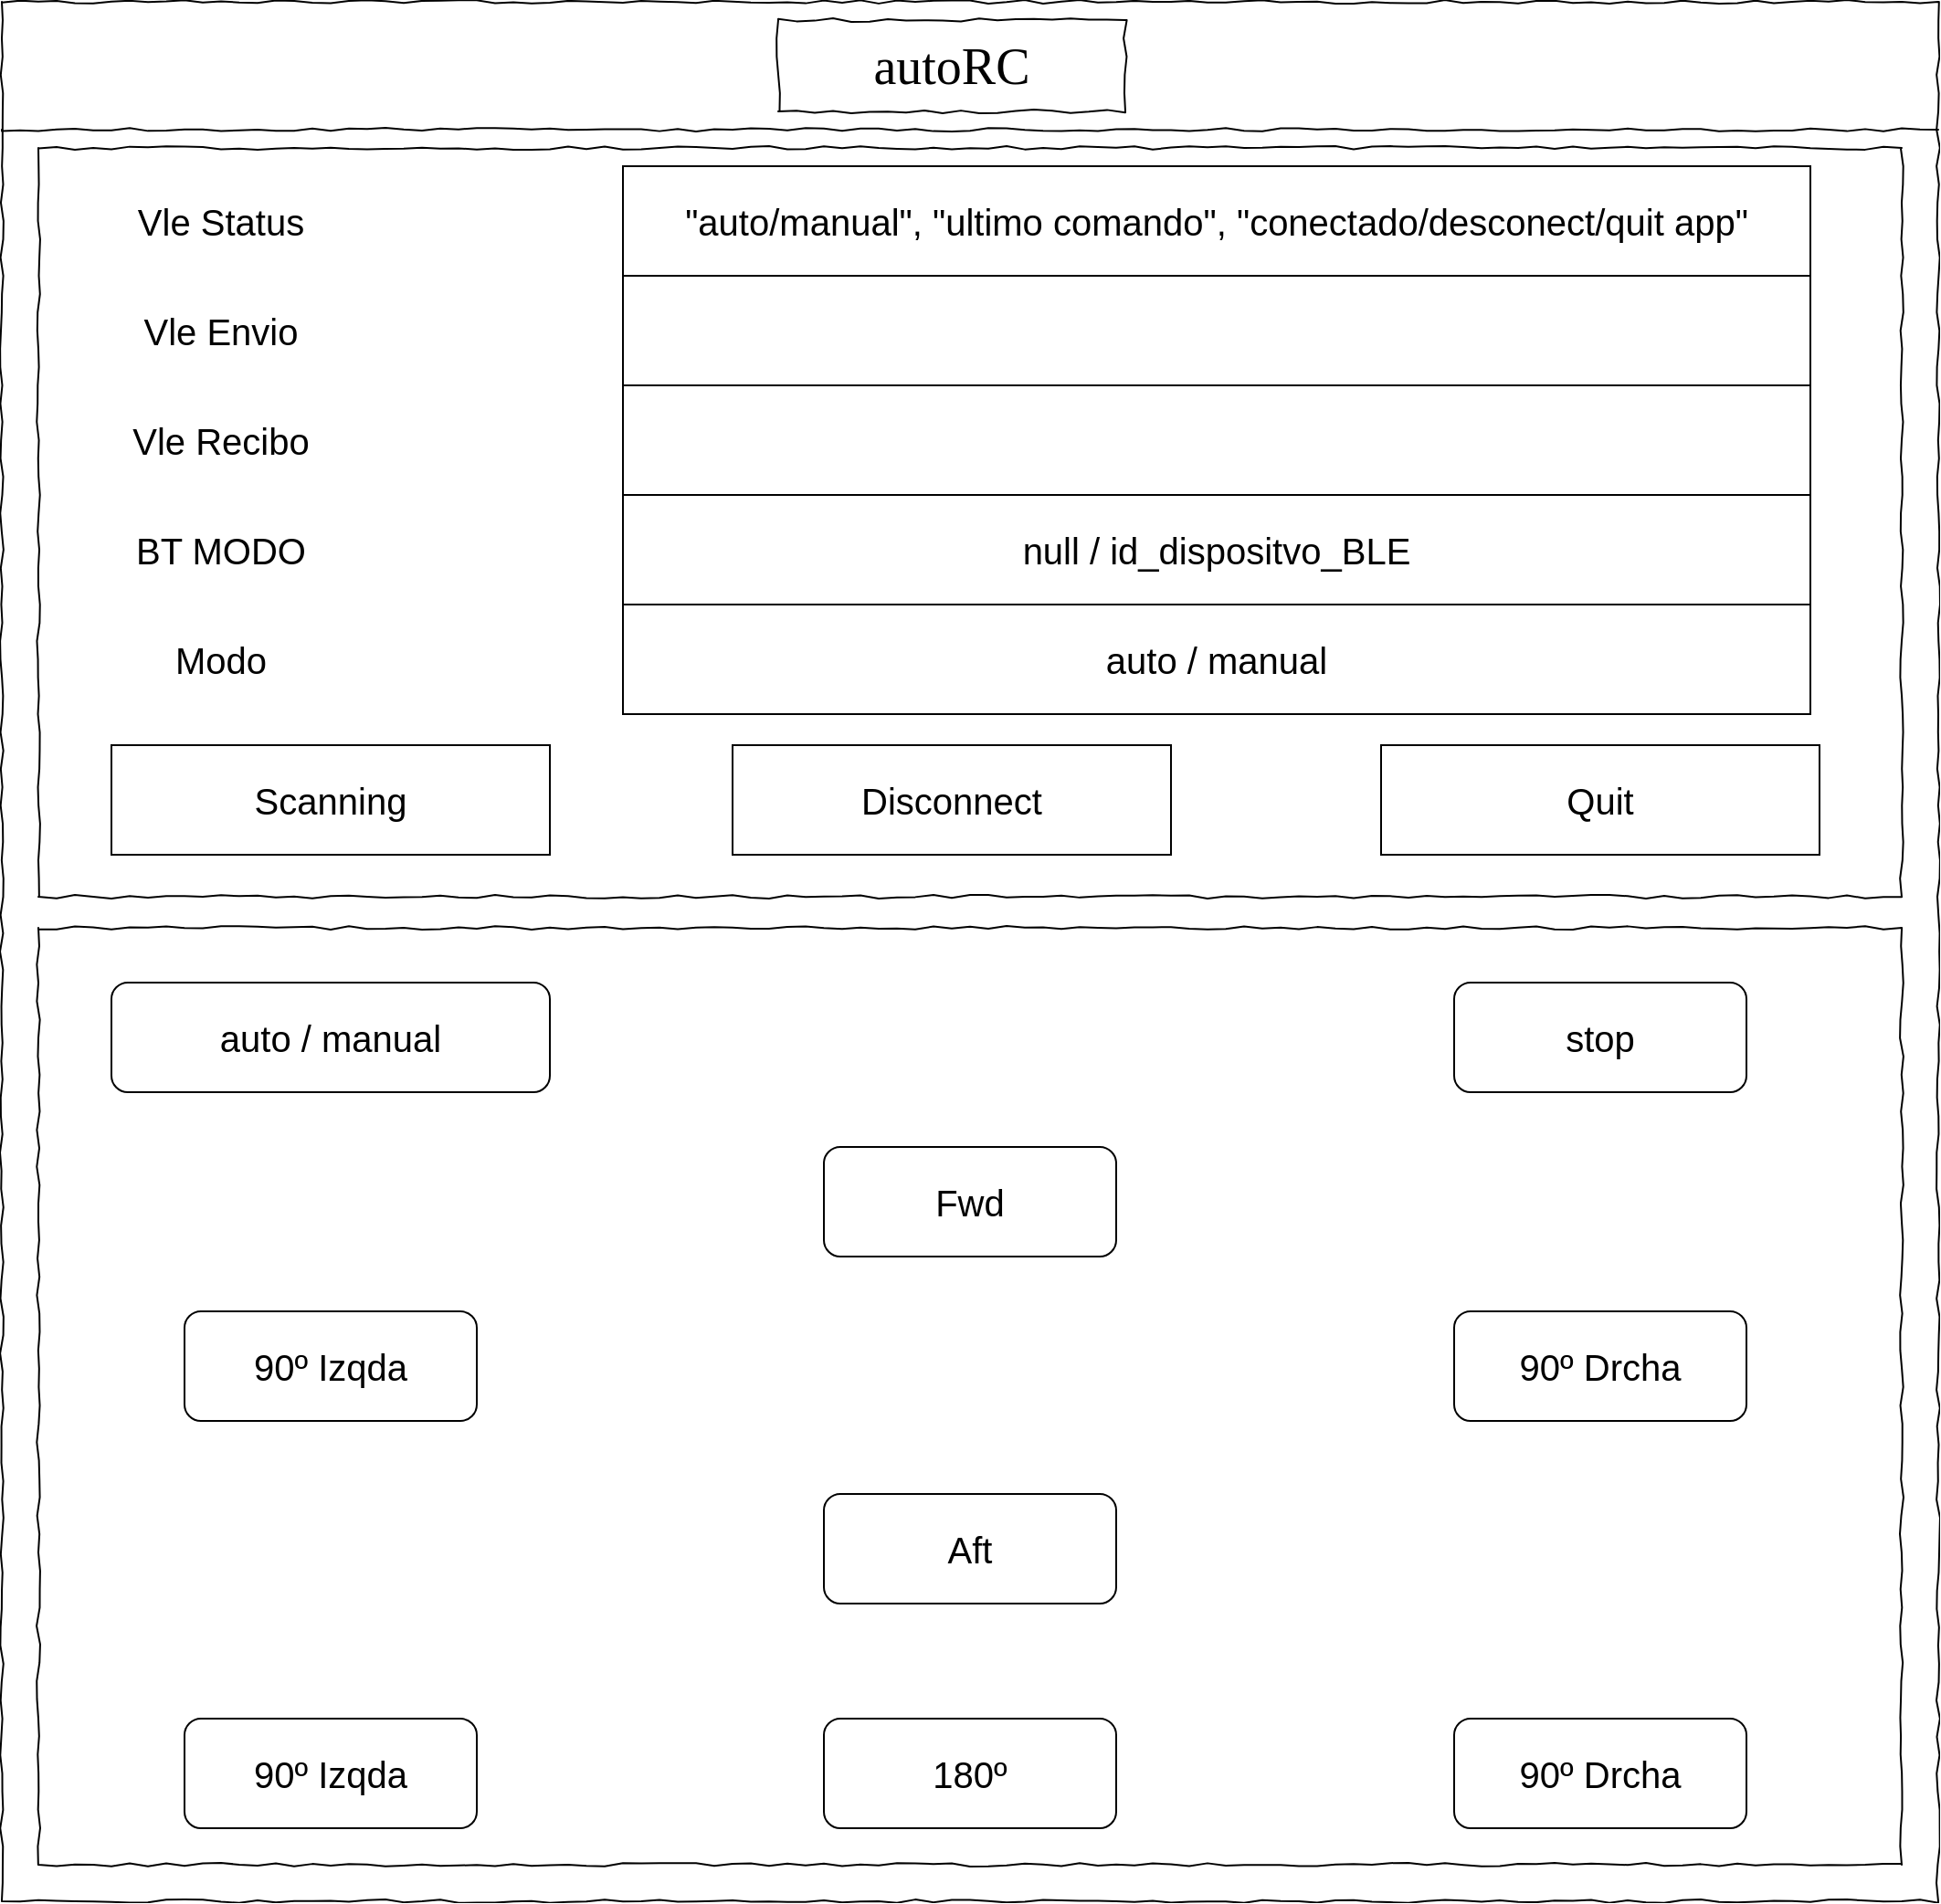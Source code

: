 <mxfile version="24.5.3" type="device" pages="5">
  <diagram name="app MIT inventor" id="03018318-947c-dd8e-b7a3-06fadd420f32">
    <mxGraphModel dx="1234" dy="737" grid="1" gridSize="10" guides="1" tooltips="1" connect="1" arrows="1" fold="1" page="1" pageScale="1" pageWidth="1100" pageHeight="850" background="#ffffff" math="0" shadow="0">
      <root>
        <mxCell id="0" />
        <mxCell id="1" parent="0" />
        <mxCell id="677b7b8949515195-1" value="" style="whiteSpace=wrap;html=1;rounded=0;shadow=0;labelBackgroundColor=none;strokeColor=#000000;strokeWidth=1;fillColor=none;fontFamily=Verdana;fontSize=12;fontColor=#000000;align=center;comic=1;" parent="1" vertex="1">
          <mxGeometry x="20" y="20" width="1060" height="1040" as="geometry" />
        </mxCell>
        <mxCell id="677b7b8949515195-2" value="autoRC" style="whiteSpace=wrap;html=1;rounded=0;shadow=0;labelBackgroundColor=none;strokeWidth=1;fontFamily=Verdana;fontSize=28;align=center;comic=1;" parent="1" vertex="1">
          <mxGeometry x="445" y="30" width="190" height="50" as="geometry" />
        </mxCell>
        <mxCell id="677b7b8949515195-8" value="" style="whiteSpace=wrap;html=1;rounded=0;shadow=0;labelBackgroundColor=none;strokeWidth=1;fillColor=none;fontFamily=Verdana;fontSize=20;align=center;comic=1;" parent="1" vertex="1">
          <mxGeometry x="40" y="527" width="1020" height="513" as="geometry" />
        </mxCell>
        <mxCell id="677b7b8949515195-9" value="" style="line;strokeWidth=1;html=1;rounded=0;shadow=0;labelBackgroundColor=none;fillColor=none;fontFamily=Verdana;fontSize=14;fontColor=#000000;align=center;comic=1;" parent="1" vertex="1">
          <mxGeometry x="20" y="40" width="1060" height="100" as="geometry" />
        </mxCell>
        <mxCell id="677b7b8949515195-26" value="" style="whiteSpace=wrap;html=1;rounded=0;shadow=0;labelBackgroundColor=none;strokeWidth=1;fillColor=none;fontFamily=Verdana;fontSize=12;align=center;comic=1;" parent="1" vertex="1">
          <mxGeometry x="40" y="100" width="1020" height="410" as="geometry" />
        </mxCell>
        <mxCell id="nONuLgNguR3UyWoZqgMb-14" value="Scanning" style="rounded=0;whiteSpace=wrap;html=1;fontSize=20;" parent="1" vertex="1">
          <mxGeometry x="80" y="427" width="240" height="60" as="geometry" />
        </mxCell>
        <mxCell id="nONuLgNguR3UyWoZqgMb-15" value="Disconnect" style="rounded=0;whiteSpace=wrap;html=1;fontSize=20;" parent="1" vertex="1">
          <mxGeometry x="420" y="427" width="240" height="60" as="geometry" />
        </mxCell>
        <mxCell id="nONuLgNguR3UyWoZqgMb-16" value="auto / manual" style="rounded=1;whiteSpace=wrap;html=1;fontSize=20;" parent="1" vertex="1">
          <mxGeometry x="80" y="557" width="240" height="60" as="geometry" />
        </mxCell>
        <mxCell id="nONuLgNguR3UyWoZqgMb-17" value="Aft" style="rounded=1;whiteSpace=wrap;html=1;fontSize=20;" parent="1" vertex="1">
          <mxGeometry x="470" y="837" width="160" height="60" as="geometry" />
        </mxCell>
        <mxCell id="nONuLgNguR3UyWoZqgMb-18" value="180º" style="rounded=1;whiteSpace=wrap;html=1;fontSize=20;" parent="1" vertex="1">
          <mxGeometry x="470" y="960" width="160" height="60" as="geometry" />
        </mxCell>
        <mxCell id="nONuLgNguR3UyWoZqgMb-19" value="Fwd" style="rounded=1;whiteSpace=wrap;html=1;fontSize=20;" parent="1" vertex="1">
          <mxGeometry x="470" y="647" width="160" height="60" as="geometry" />
        </mxCell>
        <mxCell id="nONuLgNguR3UyWoZqgMb-20" value="90º Drcha" style="rounded=1;whiteSpace=wrap;html=1;fontSize=20;" parent="1" vertex="1">
          <mxGeometry x="815" y="737" width="160" height="60" as="geometry" />
        </mxCell>
        <mxCell id="nONuLgNguR3UyWoZqgMb-21" value="90º Izqda" style="rounded=1;whiteSpace=wrap;html=1;fontSize=20;" parent="1" vertex="1">
          <mxGeometry x="120" y="737" width="160" height="60" as="geometry" />
        </mxCell>
        <mxCell id="nONuLgNguR3UyWoZqgMb-22" value="stop" style="rounded=1;whiteSpace=wrap;html=1;fontSize=20;" parent="1" vertex="1">
          <mxGeometry x="815" y="557" width="160" height="60" as="geometry" />
        </mxCell>
        <mxCell id="QeIEGBRULfSvMN5cuzgC-1" value="Quit" style="rounded=0;whiteSpace=wrap;html=1;fontSize=20;" vertex="1" parent="1">
          <mxGeometry x="775" y="427" width="240" height="60" as="geometry" />
        </mxCell>
        <mxCell id="QeIEGBRULfSvMN5cuzgC-3" value="Vle Status" style="rounded=0;whiteSpace=wrap;html=1;fontSize=20;fillColor=none;strokeColor=none;" vertex="1" parent="1">
          <mxGeometry x="80" y="110" width="120" height="60" as="geometry" />
        </mxCell>
        <mxCell id="QeIEGBRULfSvMN5cuzgC-4" value="Vle Envio" style="rounded=0;whiteSpace=wrap;html=1;fontSize=20;fillColor=none;strokeColor=none;" vertex="1" parent="1">
          <mxGeometry x="80" y="170" width="120" height="60" as="geometry" />
        </mxCell>
        <mxCell id="QeIEGBRULfSvMN5cuzgC-5" value="Vle Recibo" style="rounded=0;whiteSpace=wrap;html=1;fontSize=20;fillColor=none;strokeColor=none;" vertex="1" parent="1">
          <mxGeometry x="80" y="230" width="120" height="60" as="geometry" />
        </mxCell>
        <mxCell id="QeIEGBRULfSvMN5cuzgC-6" value="BT MODO" style="rounded=0;whiteSpace=wrap;html=1;fontSize=20;fillColor=none;strokeColor=none;" vertex="1" parent="1">
          <mxGeometry x="80" y="290" width="120" height="60" as="geometry" />
        </mxCell>
        <mxCell id="QeIEGBRULfSvMN5cuzgC-7" value="Modo" style="rounded=0;whiteSpace=wrap;html=1;fontSize=20;fillColor=none;strokeColor=none;" vertex="1" parent="1">
          <mxGeometry x="80" y="350" width="120" height="60" as="geometry" />
        </mxCell>
        <mxCell id="QeIEGBRULfSvMN5cuzgC-8" value="auto / manual" style="rounded=0;whiteSpace=wrap;html=1;fontSize=20;" vertex="1" parent="1">
          <mxGeometry x="360" y="350" width="650" height="60" as="geometry" />
        </mxCell>
        <mxCell id="QeIEGBRULfSvMN5cuzgC-9" value="null / id_dispositvo_BLE" style="rounded=0;whiteSpace=wrap;html=1;fontSize=20;" vertex="1" parent="1">
          <mxGeometry x="360" y="290" width="650" height="60" as="geometry" />
        </mxCell>
        <mxCell id="QeIEGBRULfSvMN5cuzgC-10" value="" style="rounded=0;whiteSpace=wrap;html=1;" vertex="1" parent="1">
          <mxGeometry x="360" y="230" width="650" height="60" as="geometry" />
        </mxCell>
        <mxCell id="QeIEGBRULfSvMN5cuzgC-11" value="" style="rounded=0;whiteSpace=wrap;html=1;" vertex="1" parent="1">
          <mxGeometry x="360" y="170" width="650" height="60" as="geometry" />
        </mxCell>
        <mxCell id="QeIEGBRULfSvMN5cuzgC-12" value="&quot;auto/manual&quot;, &quot;ultimo comando&quot;, &quot;conectado/desconect/quit app&quot;" style="rounded=0;whiteSpace=wrap;html=1;fontSize=20;" vertex="1" parent="1">
          <mxGeometry x="360" y="110" width="650" height="60" as="geometry" />
        </mxCell>
        <mxCell id="QeIEGBRULfSvMN5cuzgC-13" value="90º Izqda" style="rounded=1;whiteSpace=wrap;html=1;fontSize=20;" vertex="1" parent="1">
          <mxGeometry x="120" y="960" width="160" height="60" as="geometry" />
        </mxCell>
        <mxCell id="QeIEGBRULfSvMN5cuzgC-14" value="90º Drcha" style="rounded=1;whiteSpace=wrap;html=1;fontSize=20;" vertex="1" parent="1">
          <mxGeometry x="815" y="960" width="160" height="60" as="geometry" />
        </mxCell>
      </root>
    </mxGraphModel>
  </diagram>
  <diagram id="o2fhgQZXrvdLDz5ldES9" name="Comandos BLE">
    <mxGraphModel dx="2267" dy="2029" grid="1" gridSize="10" guides="1" tooltips="1" connect="1" arrows="1" fold="1" page="1" pageScale="1" pageWidth="827" pageHeight="1169" math="0" shadow="0">
      <root>
        <mxCell id="0" />
        <mxCell id="1" parent="0" />
        <mxCell id="v-xKan8RV59xlKoZzHIF-12" value="" style="edgeStyle=orthogonalEdgeStyle;rounded=0;orthogonalLoop=1;jettySize=auto;html=1;fontSize=20;" edge="1" parent="1" source="j9Yg6okrBjchAR98zKgW-3" target="v-xKan8RV59xlKoZzHIF-11">
          <mxGeometry relative="1" as="geometry" />
        </mxCell>
        <mxCell id="j9Yg6okrBjchAR98zKgW-3" value="app_MANU" style="rounded=1;whiteSpace=wrap;html=1;absoluteArcSize=1;arcSize=14;strokeWidth=2;fontSize=20;" vertex="1" parent="1">
          <mxGeometry x="-490" y="-80" width="140" height="100" as="geometry" />
        </mxCell>
        <mxCell id="v-xKan8RV59xlKoZzHIF-31" value="" style="edgeStyle=orthogonalEdgeStyle;rounded=0;orthogonalLoop=1;jettySize=auto;html=1;fontSize=20;" edge="1" parent="1" source="j9Yg6okrBjchAR98zKgW-4" target="v-xKan8RV59xlKoZzHIF-28">
          <mxGeometry relative="1" as="geometry" />
        </mxCell>
        <mxCell id="j9Yg6okrBjchAR98zKgW-4" value="app_AUTO" style="rounded=1;whiteSpace=wrap;html=1;absoluteArcSize=1;arcSize=14;strokeWidth=2;fontSize=20;" vertex="1" parent="1">
          <mxGeometry x="-490" y="110" width="140" height="100" as="geometry" />
        </mxCell>
        <mxCell id="RlA4nM7KqvAL4vKQ7G7R-2" value="" style="edgeStyle=orthogonalEdgeStyle;rounded=0;orthogonalLoop=1;jettySize=auto;html=1;" edge="1" parent="1" source="j9Yg6okrBjchAR98zKgW-5" target="RlA4nM7KqvAL4vKQ7G7R-1">
          <mxGeometry relative="1" as="geometry" />
        </mxCell>
        <mxCell id="j9Yg6okrBjchAR98zKgW-5" value="app_QUIT" style="rounded=1;whiteSpace=wrap;html=1;absoluteArcSize=1;arcSize=14;strokeWidth=2;fontSize=20;" vertex="1" parent="1">
          <mxGeometry x="-490" y="300" width="140" height="100" as="geometry" />
        </mxCell>
        <mxCell id="v-xKan8RV59xlKoZzHIF-18" value="" style="edgeStyle=orthogonalEdgeStyle;rounded=0;orthogonalLoop=1;jettySize=auto;html=1;fontSize=20;" edge="1" parent="1" source="j9Yg6okrBjchAR98zKgW-6" target="v-xKan8RV59xlKoZzHIF-16">
          <mxGeometry relative="1" as="geometry" />
        </mxCell>
        <mxCell id="j9Yg6okrBjchAR98zKgW-6" value="app_DISC" style="rounded=1;whiteSpace=wrap;html=1;absoluteArcSize=1;arcSize=14;strokeWidth=2;fontSize=20;" vertex="1" parent="1">
          <mxGeometry x="-490" y="490" width="140" height="100" as="geometry" />
        </mxCell>
        <mxCell id="RlA4nM7KqvAL4vKQ7G7R-5" value="" style="edgeStyle=orthogonalEdgeStyle;rounded=0;orthogonalLoop=1;jettySize=auto;html=1;" edge="1" parent="1" source="j9Yg6okrBjchAR98zKgW-7" target="RlA4nM7KqvAL4vKQ7G7R-4">
          <mxGeometry relative="1" as="geometry" />
        </mxCell>
        <mxCell id="j9Yg6okrBjchAR98zKgW-7" value="app_STOP" style="rounded=1;whiteSpace=wrap;html=1;absoluteArcSize=1;arcSize=14;strokeWidth=2;fontSize=20;" vertex="1" parent="1">
          <mxGeometry x="-480" y="680" width="130" height="100" as="geometry" />
        </mxCell>
        <mxCell id="IaCYKQneabas0a3LqZdJ-5" value="" style="edgeStyle=orthogonalEdgeStyle;rounded=0;orthogonalLoop=1;jettySize=auto;html=1;" edge="1" parent="1" source="j9Yg6okrBjchAR98zKgW-8" target="IaCYKQneabas0a3LqZdJ-1">
          <mxGeometry relative="1" as="geometry" />
        </mxCell>
        <mxCell id="j9Yg6okrBjchAR98zKgW-8" value="app_FWD" style="rounded=1;whiteSpace=wrap;html=1;absoluteArcSize=1;arcSize=14;strokeWidth=2;fontSize=20;" vertex="1" parent="1">
          <mxGeometry x="-490" y="870" width="140" height="100" as="geometry" />
        </mxCell>
        <mxCell id="IaCYKQneabas0a3LqZdJ-6" value="" style="edgeStyle=orthogonalEdgeStyle;rounded=0;orthogonalLoop=1;jettySize=auto;html=1;" edge="1" parent="1" source="j9Yg6okrBjchAR98zKgW-9" target="IaCYKQneabas0a3LqZdJ-2">
          <mxGeometry relative="1" as="geometry" />
        </mxCell>
        <mxCell id="j9Yg6okrBjchAR98zKgW-9" value="app_AFT" style="rounded=1;whiteSpace=wrap;html=1;absoluteArcSize=1;arcSize=14;strokeWidth=2;fontSize=20;" vertex="1" parent="1">
          <mxGeometry x="-490" y="1060" width="140" height="100" as="geometry" />
        </mxCell>
        <mxCell id="j9Yg6okrBjchAR98zKgW-10" value="app_IZQ" style="rounded=1;whiteSpace=wrap;html=1;absoluteArcSize=1;arcSize=14;strokeWidth=2;fontSize=20;" vertex="1" parent="1">
          <mxGeometry x="-490" y="1390" width="140" height="100" as="geometry" />
        </mxCell>
        <mxCell id="j9Yg6okrBjchAR98zKgW-11" value="app_DCHA" style="rounded=1;whiteSpace=wrap;html=1;absoluteArcSize=1;arcSize=14;strokeWidth=2;fontSize=20;" vertex="1" parent="1">
          <mxGeometry x="-490" y="1800" width="140" height="100" as="geometry" />
        </mxCell>
        <mxCell id="j9Yg6okrBjchAR98zKgW-12" value="app_90IZQ" style="rounded=1;whiteSpace=wrap;html=1;absoluteArcSize=1;arcSize=14;strokeWidth=2;fontSize=20;" vertex="1" parent="1">
          <mxGeometry x="-490" y="1990" width="140" height="100" as="geometry" />
        </mxCell>
        <mxCell id="j9Yg6okrBjchAR98zKgW-13" value="app_90DCHA" style="rounded=1;whiteSpace=wrap;html=1;absoluteArcSize=1;arcSize=14;strokeWidth=2;fontSize=20;" vertex="1" parent="1">
          <mxGeometry x="-490" y="2180" width="140" height="100" as="geometry" />
        </mxCell>
        <mxCell id="j9Yg6okrBjchAR98zKgW-14" value="app_180" style="rounded=1;whiteSpace=wrap;html=1;absoluteArcSize=1;arcSize=14;strokeWidth=2;fontSize=20;" vertex="1" parent="1">
          <mxGeometry x="-490" y="2370" width="140" height="100" as="geometry" />
        </mxCell>
        <mxCell id="v-xKan8RV59xlKoZzHIF-8" style="edgeStyle=orthogonalEdgeStyle;rounded=0;orthogonalLoop=1;jettySize=auto;html=1;entryX=0;entryY=0.5;entryDx=0;entryDy=0;fontSize=20;" edge="1" parent="1" source="v-xKan8RV59xlKoZzHIF-1" target="v-xKan8RV59xlKoZzHIF-5">
          <mxGeometry relative="1" as="geometry" />
        </mxCell>
        <mxCell id="v-xKan8RV59xlKoZzHIF-1" value="INICIO" style="rounded=1;whiteSpace=wrap;html=1;absoluteArcSize=1;arcSize=14;strokeWidth=2;fontSize=20;" vertex="1" parent="1">
          <mxGeometry x="-490" y="-270" width="140" height="100" as="geometry" />
        </mxCell>
        <mxCell id="v-xKan8RV59xlKoZzHIF-10" value="" style="edgeStyle=orthogonalEdgeStyle;rounded=0;orthogonalLoop=1;jettySize=auto;html=1;fontSize=20;" edge="1" parent="1" source="v-xKan8RV59xlKoZzHIF-5" target="v-xKan8RV59xlKoZzHIF-9">
          <mxGeometry relative="1" as="geometry" />
        </mxCell>
        <mxCell id="v-xKan8RV59xlKoZzHIF-5" value="&lt;span style=&quot;color: rgb(0, 0, 0); font-family: Helvetica; font-size: 20px; font-style: normal; font-variant-ligatures: normal; font-variant-caps: normal; font-weight: 400; letter-spacing: normal; orphans: 2; text-align: center; text-indent: 0px; text-transform: none; widows: 2; word-spacing: 0px; -webkit-text-stroke-width: 0px; white-space: normal; background-color: rgb(251, 251, 251); text-decoration-thickness: initial; text-decoration-style: initial; text-decoration-color: initial; float: none; display: inline !important;&quot;&gt;app_MANU&lt;/span&gt;" style="whiteSpace=wrap;html=1;strokeWidth=2;fontSize=20;" vertex="1" parent="1">
          <mxGeometry x="-290" y="-250" width="120" height="60" as="geometry" />
        </mxCell>
        <mxCell id="v-xKan8RV59xlKoZzHIF-9" value="app_STOP" style="whiteSpace=wrap;html=1;strokeWidth=2;fontSize=20;" vertex="1" parent="1">
          <mxGeometry x="-90" y="-250" width="120" height="60" as="geometry" />
        </mxCell>
        <mxCell id="v-xKan8RV59xlKoZzHIF-11" value="app_STOP" style="whiteSpace=wrap;html=1;strokeWidth=2;fontSize=20;" vertex="1" parent="1">
          <mxGeometry x="-290" y="-60" width="120" height="60" as="geometry" />
        </mxCell>
        <mxCell id="v-xKan8RV59xlKoZzHIF-13" value="app_DISC" style="whiteSpace=wrap;html=1;strokeWidth=2;fontSize=20;" vertex="1" parent="1">
          <mxGeometry x="-70" y="320" width="120" height="60" as="geometry" />
        </mxCell>
        <mxCell id="v-xKan8RV59xlKoZzHIF-19" value="" style="edgeStyle=orthogonalEdgeStyle;rounded=0;orthogonalLoop=1;jettySize=auto;html=1;fontSize=20;" edge="1" parent="1" source="v-xKan8RV59xlKoZzHIF-16" target="v-xKan8RV59xlKoZzHIF-17">
          <mxGeometry relative="1" as="geometry" />
        </mxCell>
        <mxCell id="v-xKan8RV59xlKoZzHIF-16" value="envio comando&amp;nbsp;&lt;div style=&quot;font-size: 20px;&quot;&gt;app_DISC&lt;/div&gt;" style="strokeWidth=2;html=1;shape=mxgraph.flowchart.annotation_1;align=left;pointerEvents=1;fontSize=20;" vertex="1" parent="1">
          <mxGeometry x="-280" y="490" width="50" height="100" as="geometry" />
        </mxCell>
        <mxCell id="v-xKan8RV59xlKoZzHIF-21" value="" style="edgeStyle=orthogonalEdgeStyle;rounded=0;orthogonalLoop=1;jettySize=auto;html=1;fontSize=20;" edge="1" parent="1" source="v-xKan8RV59xlKoZzHIF-17" target="v-xKan8RV59xlKoZzHIF-20">
          <mxGeometry relative="1" as="geometry" />
        </mxCell>
        <mxCell id="v-xKan8RV59xlKoZzHIF-17" value="delay 1000ms" style="strokeWidth=2;html=1;shape=mxgraph.flowchart.delay;whiteSpace=wrap;fontSize=20;" vertex="1" parent="1">
          <mxGeometry x="-80" y="510" width="150" height="60" as="geometry" />
        </mxCell>
        <mxCell id="v-xKan8RV59xlKoZzHIF-20" value="desconectar BLE" style="strokeWidth=2;html=1;shape=mxgraph.flowchart.annotation_1;align=left;pointerEvents=1;fontSize=20;" vertex="1" parent="1">
          <mxGeometry x="180" y="490" width="50" height="100" as="geometry" />
        </mxCell>
        <mxCell id="v-xKan8RV59xlKoZzHIF-24" style="edgeStyle=orthogonalEdgeStyle;rounded=0;orthogonalLoop=1;jettySize=auto;html=1;entryX=0;entryY=0.5;entryDx=0;entryDy=0;fontSize=20;" edge="1" parent="1" source="v-xKan8RV59xlKoZzHIF-22" target="v-xKan8RV59xlKoZzHIF-23">
          <mxGeometry relative="1" as="geometry" />
        </mxCell>
        <mxCell id="v-xKan8RV59xlKoZzHIF-22" value="reset&amp;nbsp;&amp;nbsp;&lt;div style=&quot;font-size: 20px;&quot;&gt;BLE_Modo + BLE_Direc&lt;/div&gt;" style="strokeWidth=2;html=1;shape=mxgraph.flowchart.annotation_1;align=left;pointerEvents=1;fontSize=20;" vertex="1" parent="1">
          <mxGeometry x="140" y="300" width="50" height="100" as="geometry" />
        </mxCell>
        <mxCell id="v-xKan8RV59xlKoZzHIF-23" value="INICIO" style="rounded=1;whiteSpace=wrap;html=1;absoluteArcSize=1;arcSize=14;strokeWidth=2;fontSize=20;" vertex="1" parent="1">
          <mxGeometry x="400" y="300" width="100" height="100" as="geometry" />
        </mxCell>
        <mxCell id="v-xKan8RV59xlKoZzHIF-25" style="edgeStyle=orthogonalEdgeStyle;rounded=0;orthogonalLoop=1;jettySize=auto;html=1;entryX=0;entryY=0.5;entryDx=0;entryDy=0;entryPerimeter=0;fontSize=20;" edge="1" parent="1" source="v-xKan8RV59xlKoZzHIF-13" target="v-xKan8RV59xlKoZzHIF-22">
          <mxGeometry relative="1" as="geometry" />
        </mxCell>
        <mxCell id="v-xKan8RV59xlKoZzHIF-26" value="BLE_Modo = MANU&amp;nbsp;" style="strokeWidth=2;html=1;shape=mxgraph.flowchart.annotation_1;align=left;pointerEvents=1;fontSize=20;" vertex="1" parent="1">
          <mxGeometry x="-80" y="-80" width="50" height="100" as="geometry" />
        </mxCell>
        <mxCell id="v-xKan8RV59xlKoZzHIF-27" style="edgeStyle=orthogonalEdgeStyle;rounded=0;orthogonalLoop=1;jettySize=auto;html=1;entryX=0;entryY=0.5;entryDx=0;entryDy=0;entryPerimeter=0;fontSize=20;" edge="1" parent="1" source="v-xKan8RV59xlKoZzHIF-11" target="v-xKan8RV59xlKoZzHIF-26">
          <mxGeometry relative="1" as="geometry" />
        </mxCell>
        <mxCell id="v-xKan8RV59xlKoZzHIF-32" value="" style="edgeStyle=orthogonalEdgeStyle;rounded=0;orthogonalLoop=1;jettySize=auto;html=1;fontSize=20;" edge="1" parent="1" source="v-xKan8RV59xlKoZzHIF-28" target="v-xKan8RV59xlKoZzHIF-29">
          <mxGeometry relative="1" as="geometry" />
        </mxCell>
        <mxCell id="v-xKan8RV59xlKoZzHIF-28" value="app_STOP" style="whiteSpace=wrap;html=1;strokeWidth=2;fontSize=20;" vertex="1" parent="1">
          <mxGeometry x="-290" y="130" width="120" height="60" as="geometry" />
        </mxCell>
        <mxCell id="v-xKan8RV59xlKoZzHIF-33" value="" style="edgeStyle=orthogonalEdgeStyle;rounded=0;orthogonalLoop=1;jettySize=auto;html=1;fontSize=20;" edge="1" parent="1" source="v-xKan8RV59xlKoZzHIF-29" target="v-xKan8RV59xlKoZzHIF-30">
          <mxGeometry relative="1" as="geometry" />
        </mxCell>
        <mxCell id="v-xKan8RV59xlKoZzHIF-29" value="BLE_Modo = AUTO&lt;span style=&quot;white-space: pre; font-size: 20px;&quot;&gt;&#x9;&lt;/span&gt;&amp;nbsp;" style="strokeWidth=2;html=1;shape=mxgraph.flowchart.annotation_1;align=left;pointerEvents=1;fontSize=20;" vertex="1" parent="1">
          <mxGeometry x="-80" y="110" width="50" height="100" as="geometry" />
        </mxCell>
        <mxCell id="v-xKan8RV59xlKoZzHIF-30" value="navegacion AUTO" style="rounded=1;whiteSpace=wrap;html=1;absoluteArcSize=1;arcSize=14;strokeWidth=2;fontSize=20;" vertex="1" parent="1">
          <mxGeometry x="180" y="110" width="190" height="100" as="geometry" />
        </mxCell>
        <mxCell id="RlA4nM7KqvAL4vKQ7G7R-3" value="" style="edgeStyle=orthogonalEdgeStyle;rounded=0;orthogonalLoop=1;jettySize=auto;html=1;" edge="1" parent="1" source="RlA4nM7KqvAL4vKQ7G7R-1" target="v-xKan8RV59xlKoZzHIF-13">
          <mxGeometry relative="1" as="geometry" />
        </mxCell>
        <mxCell id="RlA4nM7KqvAL4vKQ7G7R-1" value="app_STOP" style="whiteSpace=wrap;html=1;strokeWidth=2;fontSize=20;" vertex="1" parent="1">
          <mxGeometry x="-280" y="320" width="120" height="60" as="geometry" />
        </mxCell>
        <mxCell id="RlA4nM7KqvAL4vKQ7G7R-4" value="&lt;font style=&quot;font-size: 20px;&quot;&gt;parar motores&lt;/font&gt;" style="strokeWidth=2;html=1;shape=mxgraph.flowchart.annotation_1;align=left;pointerEvents=1;fontSize=13;" vertex="1" parent="1">
          <mxGeometry x="-290" y="680" width="50" height="100" as="geometry" />
        </mxCell>
        <mxCell id="IaCYKQneabas0a3LqZdJ-1" value="motores avante&lt;div&gt;hasta soltar boton o paso de avance&lt;/div&gt;" style="strokeWidth=2;html=1;shape=mxgraph.flowchart.annotation_1;align=left;pointerEvents=1;fontSize=20;" vertex="1" parent="1">
          <mxGeometry x="-290" y="870" width="50" height="100" as="geometry" />
        </mxCell>
        <mxCell id="IaCYKQneabas0a3LqZdJ-7" value="" style="edgeStyle=orthogonalEdgeStyle;rounded=0;orthogonalLoop=1;jettySize=auto;html=1;" edge="1" parent="1" source="IaCYKQneabas0a3LqZdJ-2" target="IaCYKQneabas0a3LqZdJ-3">
          <mxGeometry relative="1" as="geometry" />
        </mxCell>
        <mxCell id="IaCYKQneabas0a3LqZdJ-2" value="app_STOP" style="rounded=1;whiteSpace=wrap;html=1;absoluteArcSize=1;arcSize=14;strokeWidth=2;fontSize=20;" vertex="1" parent="1">
          <mxGeometry x="-280" y="1060" width="130" height="100" as="geometry" />
        </mxCell>
        <mxCell id="IaCYKQneabas0a3LqZdJ-3" value="motores atras&lt;div&gt;hasta soltar boton o paso de avance&lt;br&gt;&lt;/div&gt;" style="strokeWidth=2;html=1;shape=mxgraph.flowchart.annotation_1;align=left;pointerEvents=1;fontSize=20;" vertex="1" parent="1">
          <mxGeometry y="1060" width="50" height="100" as="geometry" />
        </mxCell>
        <mxCell id="IaCYKQneabas0a3LqZdJ-16" style="edgeStyle=orthogonalEdgeStyle;rounded=0;orthogonalLoop=1;jettySize=auto;html=1;" edge="1" parent="1" source="IaCYKQneabas0a3LqZdJ-4" target="IaCYKQneabas0a3LqZdJ-10">
          <mxGeometry relative="1" as="geometry" />
        </mxCell>
        <mxCell id="IaCYKQneabas0a3LqZdJ-4" value="app_FWD" style="strokeWidth=2;html=1;shape=mxgraph.flowchart.decision;whiteSpace=wrap;fontSize=20;" vertex="1" parent="1">
          <mxGeometry x="-270" y="1250" width="180" height="100" as="geometry" />
        </mxCell>
        <mxCell id="IaCYKQneabas0a3LqZdJ-8" value="app_STOP" style="strokeWidth=2;html=1;shape=mxgraph.flowchart.decision;whiteSpace=wrap;fontSize=20;" vertex="1" parent="1">
          <mxGeometry x="-270" y="1390" width="180" height="100" as="geometry" />
        </mxCell>
        <mxCell id="IaCYKQneabas0a3LqZdJ-9" value="app_AFT" style="strokeWidth=2;html=1;shape=mxgraph.flowchart.decision;whiteSpace=wrap;fontSize=20;" vertex="1" parent="1">
          <mxGeometry x="-270" y="1520" width="180" height="100" as="geometry" />
        </mxCell>
        <mxCell id="IaCYKQneabas0a3LqZdJ-10" value="relentizar motor izqda&amp;nbsp;&lt;div&gt;hasta soltar boton o paso de avance&lt;br&gt;&lt;/div&gt;" style="strokeWidth=2;html=1;shape=mxgraph.flowchart.annotation_1;align=left;pointerEvents=1;fontSize=20;" vertex="1" parent="1">
          <mxGeometry y="1250" width="50" height="100" as="geometry" />
        </mxCell>
        <mxCell id="IaCYKQneabas0a3LqZdJ-11" value="relentizar motor drcha&amp;nbsp;&lt;div&gt;hasta soltar boton o paso de avance&lt;br&gt;&lt;/div&gt;" style="strokeWidth=2;html=1;shape=mxgraph.flowchart.annotation_1;align=left;pointerEvents=1;fontSize=20;" vertex="1" parent="1">
          <mxGeometry y="1520" width="50" height="100" as="geometry" />
        </mxCell>
        <mxCell id="IaCYKQneabas0a3LqZdJ-12" value="avance motor derecha&amp;nbsp;&lt;div&gt;hasta soltar boton o paso de avance&lt;br&gt;&lt;/div&gt;" style="strokeWidth=2;html=1;shape=mxgraph.flowchart.annotation_1;align=left;pointerEvents=1;fontSize=20;" vertex="1" parent="1">
          <mxGeometry y="1390" width="50" height="100" as="geometry" />
        </mxCell>
        <mxCell id="IaCYKQneabas0a3LqZdJ-13" style="edgeStyle=orthogonalEdgeStyle;rounded=0;orthogonalLoop=1;jettySize=auto;html=1;entryX=0;entryY=0.5;entryDx=0;entryDy=0;entryPerimeter=0;" edge="1" parent="1" source="j9Yg6okrBjchAR98zKgW-10" target="IaCYKQneabas0a3LqZdJ-4">
          <mxGeometry relative="1" as="geometry" />
        </mxCell>
        <mxCell id="IaCYKQneabas0a3LqZdJ-14" style="edgeStyle=orthogonalEdgeStyle;rounded=0;orthogonalLoop=1;jettySize=auto;html=1;entryX=0;entryY=0.5;entryDx=0;entryDy=0;entryPerimeter=0;" edge="1" parent="1" source="j9Yg6okrBjchAR98zKgW-10" target="IaCYKQneabas0a3LqZdJ-9">
          <mxGeometry relative="1" as="geometry" />
        </mxCell>
        <mxCell id="IaCYKQneabas0a3LqZdJ-15" style="edgeStyle=orthogonalEdgeStyle;rounded=0;orthogonalLoop=1;jettySize=auto;html=1;entryX=0;entryY=0.5;entryDx=0;entryDy=0;entryPerimeter=0;" edge="1" parent="1" source="j9Yg6okrBjchAR98zKgW-10" target="IaCYKQneabas0a3LqZdJ-8">
          <mxGeometry relative="1" as="geometry" />
        </mxCell>
        <mxCell id="IaCYKQneabas0a3LqZdJ-17" style="edgeStyle=orthogonalEdgeStyle;rounded=0;orthogonalLoop=1;jettySize=auto;html=1;entryX=0;entryY=0.5;entryDx=0;entryDy=0;entryPerimeter=0;" edge="1" parent="1" source="IaCYKQneabas0a3LqZdJ-8" target="IaCYKQneabas0a3LqZdJ-12">
          <mxGeometry relative="1" as="geometry" />
        </mxCell>
        <mxCell id="IaCYKQneabas0a3LqZdJ-18" style="edgeStyle=orthogonalEdgeStyle;rounded=0;orthogonalLoop=1;jettySize=auto;html=1;entryX=0;entryY=0.5;entryDx=0;entryDy=0;entryPerimeter=0;" edge="1" parent="1" source="IaCYKQneabas0a3LqZdJ-9" target="IaCYKQneabas0a3LqZdJ-11">
          <mxGeometry relative="1" as="geometry" />
        </mxCell>
      </root>
    </mxGraphModel>
  </diagram>
  <diagram id="M32L8XIiYZ8MUao1Dqg0" name="maqEstados (AUTO)">
    <mxGraphModel dx="864" dy="516" grid="1" gridSize="10" guides="1" tooltips="1" connect="1" arrows="1" fold="1" page="1" pageScale="1" pageWidth="827" pageHeight="1169" math="0" shadow="0">
      <root>
        <mxCell id="0" />
        <mxCell id="1" parent="0" />
        <mxCell id="jU4yA1d82euFjUMe6Wu8-8" value="" style="edgeStyle=orthogonalEdgeStyle;rounded=0;orthogonalLoop=1;jettySize=auto;html=1;fontColor=#000000;labelBackgroundColor=none;" parent="1" source="jU4yA1d82euFjUMe6Wu8-1" target="jU4yA1d82euFjUMe6Wu8-6" edge="1">
          <mxGeometry relative="1" as="geometry" />
        </mxCell>
        <mxCell id="jU4yA1d82euFjUMe6Wu8-1" value="0" style="strokeWidth=2;html=1;shape=mxgraph.flowchart.start_2;whiteSpace=wrap;labelBackgroundColor=none;fontColor=#000000;" parent="1" vertex="1">
          <mxGeometry x="240" y="80" width="100" height="100" as="geometry" />
        </mxCell>
        <mxCell id="jU4yA1d82euFjUMe6Wu8-4" style="edgeStyle=orthogonalEdgeStyle;rounded=0;orthogonalLoop=1;jettySize=auto;html=1;entryX=0;entryY=0.5;entryDx=0;entryDy=0;entryPerimeter=0;fontColor=#000000;exitX=0;exitY=0.5;exitDx=0;exitDy=0;exitPerimeter=0;labelBackgroundColor=none;startArrow=none;" parent="1" source="jU4yA1d82euFjUMe6Wu8-5" target="jU4yA1d82euFjUMe6Wu8-1" edge="1">
          <mxGeometry relative="1" as="geometry">
            <Array as="points">
              <mxPoint x="180" y="130" />
            </Array>
          </mxGeometry>
        </mxCell>
        <mxCell id="jU4yA1d82euFjUMe6Wu8-11" style="edgeStyle=orthogonalEdgeStyle;rounded=0;orthogonalLoop=1;jettySize=auto;html=1;entryX=0.5;entryY=0;entryDx=0;entryDy=0;entryPerimeter=0;fontColor=#000000;labelBackgroundColor=none;startArrow=none;exitX=0.5;exitY=1;exitDx=0;exitDy=0;exitPerimeter=0;" parent="1" source="jU4yA1d82euFjUMe6Wu8-2" target="jU4yA1d82euFjUMe6Wu8-10" edge="1">
          <mxGeometry relative="1" as="geometry" />
        </mxCell>
        <mxCell id="jU4yA1d82euFjUMe6Wu8-2" value="&lt;div style=&quot;font-family: Consolas, &amp;quot;Courier New&amp;quot;, monospace; font-size: 11px; line-height: 15px;&quot;&gt;&lt;span style=&quot;&quot;&gt;tiempoActual&lt;/span&gt;&amp;nbsp; &amp;nbsp; &amp;gt; TIEMPO_PERIODO&lt;/div&gt;" style="strokeWidth=2;html=1;shape=mxgraph.flowchart.decision;whiteSpace=wrap;labelBackgroundColor=none;fontColor=#000000;" parent="1" vertex="1">
          <mxGeometry x="200" y="200" width="180" height="100" as="geometry" />
        </mxCell>
        <mxCell id="jU4yA1d82euFjUMe6Wu8-13" style="edgeStyle=orthogonalEdgeStyle;rounded=0;orthogonalLoop=1;jettySize=auto;html=1;exitX=0.5;exitY=1;exitDx=0;exitDy=0;labelBackgroundColor=none;fontColor=#000000;entryX=1;entryY=0.5;entryDx=0;entryDy=0;entryPerimeter=0;" parent="1" source="jU4yA1d82euFjUMe6Wu8-6" target="jU4yA1d82euFjUMe6Wu8-2" edge="1">
          <mxGeometry relative="1" as="geometry">
            <mxPoint x="585" y="260" as="targetPoint" />
          </mxGeometry>
        </mxCell>
        <mxCell id="jU4yA1d82euFjUMe6Wu8-6" value="&lt;br&gt;&lt;div style=&quot;font-family: Consolas, &amp;quot;Courier New&amp;quot;, monospace; font-weight: normal; font-size: 11px; line-height: 15px;&quot;&gt;&lt;div&gt;&lt;span style=&quot;&quot;&gt;tiempoActual&lt;/span&gt;&lt;span style=&quot;&quot;&gt; = &lt;/span&gt;&lt;span style=&quot;&quot;&gt;millis&lt;/span&gt;&lt;span style=&quot;&quot;&gt;();&lt;/span&gt;&lt;/div&gt;&lt;/div&gt;&lt;br&gt;&lt;div style=&quot;font-family: Consolas, &amp;quot;Courier New&amp;quot;, monospace; font-size: 11px; line-height: 15px;&quot;&gt;&lt;span style=&quot;&quot;&gt;comando&lt;/span&gt; = &lt;span style=&quot;&quot;&gt;remotoLeer&lt;/span&gt;();&lt;/div&gt;" style="rounded=1;whiteSpace=wrap;html=1;absoluteArcSize=1;arcSize=14;strokeWidth=2;labelBackgroundColor=none;fontColor=#000000;" parent="1" vertex="1">
          <mxGeometry x="430" y="80" width="330" height="100" as="geometry" />
        </mxCell>
        <mxCell id="jU4yA1d82euFjUMe6Wu8-15" value="" style="edgeStyle=orthogonalEdgeStyle;rounded=0;orthogonalLoop=1;jettySize=auto;html=1;" parent="1" source="jU4yA1d82euFjUMe6Wu8-10" target="jU4yA1d82euFjUMe6Wu8-14" edge="1">
          <mxGeometry relative="1" as="geometry" />
        </mxCell>
        <mxCell id="jU4yA1d82euFjUMe6Wu8-10" value="1" style="strokeWidth=2;html=1;shape=mxgraph.flowchart.start_2;whiteSpace=wrap;labelBackgroundColor=none;fontColor=#000000;" parent="1" vertex="1">
          <mxGeometry x="240" y="350" width="100" height="100" as="geometry" />
        </mxCell>
        <mxCell id="jU4yA1d82euFjUMe6Wu8-17" style="edgeStyle=orthogonalEdgeStyle;rounded=0;orthogonalLoop=1;jettySize=auto;html=1;entryX=1;entryY=0.5;entryDx=0;entryDy=0;entryPerimeter=0;" parent="1" source="jU4yA1d82euFjUMe6Wu8-14" target="jU4yA1d82euFjUMe6Wu8-16" edge="1">
          <mxGeometry relative="1" as="geometry">
            <mxPoint x="600" y="560" as="targetPoint" />
            <Array as="points">
              <mxPoint x="600" y="550" />
            </Array>
          </mxGeometry>
        </mxCell>
        <mxCell id="jU4yA1d82euFjUMe6Wu8-14" value="distanciaUpdate()&amp;nbsp; &amp;nbsp;- solo frontal&amp;nbsp; (0º)" style="rounded=1;whiteSpace=wrap;html=1;absoluteArcSize=1;arcSize=14;strokeWidth=2;" parent="1" vertex="1">
          <mxGeometry x="440" y="350" width="320" height="100" as="geometry" />
        </mxCell>
        <mxCell id="_KjcAtTbxYx-tXgQkTGz-2" value="" style="edgeStyle=orthogonalEdgeStyle;rounded=0;orthogonalLoop=1;jettySize=auto;html=1;" parent="1" source="jU4yA1d82euFjUMe6Wu8-16" target="_KjcAtTbxYx-tXgQkTGz-1" edge="1">
          <mxGeometry relative="1" as="geometry" />
        </mxCell>
        <mxCell id="jU4yA1d82euFjUMe6Wu8-16" value="2" style="strokeWidth=2;html=1;shape=mxgraph.flowchart.start_2;whiteSpace=wrap;" parent="1" vertex="1">
          <mxGeometry x="240" y="500" width="100" height="100" as="geometry" />
        </mxCell>
        <mxCell id="_KjcAtTbxYx-tXgQkTGz-3" style="edgeStyle=orthogonalEdgeStyle;rounded=0;orthogonalLoop=1;jettySize=auto;html=1;entryX=0;entryY=0.5;entryDx=0;entryDy=0;entryPerimeter=0;startArrow=none;" parent="1" source="_KjcAtTbxYx-tXgQkTGz-4" target="_KjcAtTbxYx-tXgQkTGz-8" edge="1">
          <mxGeometry relative="1" as="geometry">
            <mxPoint x="440" y="680" as="targetPoint" />
          </mxGeometry>
        </mxCell>
        <mxCell id="_KjcAtTbxYx-tXgQkTGz-6" style="edgeStyle=orthogonalEdgeStyle;rounded=0;orthogonalLoop=1;jettySize=auto;html=1;entryX=0.5;entryY=0;entryDx=0;entryDy=0;entryPerimeter=0;exitX=0.5;exitY=1;exitDx=0;exitDy=0;startArrow=none;" parent="1" source="_KjcAtTbxYx-tXgQkTGz-7" target="_KjcAtTbxYx-tXgQkTGz-10" edge="1">
          <mxGeometry relative="1" as="geometry">
            <mxPoint x="295" y="780" as="targetPoint" />
            <Array as="points">
              <mxPoint x="120" y="810" />
              <mxPoint x="290" y="810" />
            </Array>
          </mxGeometry>
        </mxCell>
        <mxCell id="_KjcAtTbxYx-tXgQkTGz-1" value="&#xa;&lt;div style=&quot;color: rgb(212, 212, 212); background-color: rgb(30, 30, 30); font-family: Consolas, &amp;quot;Courier New&amp;quot;, monospace; font-weight: normal; font-size: 11px; line-height: 15px;&quot;&gt;&lt;div&gt;&lt;span style=&quot;color: #9cdcfe;&quot;&gt;distValores&lt;/span&gt;&lt;span style=&quot;color: #d4d4d4;&quot;&gt;[&lt;/span&gt;&lt;span style=&quot;color: #b5cea8;&quot;&gt;2&lt;/span&gt;&lt;span style=&quot;color: #d4d4d4;&quot;&gt;]&lt;/span&gt;&lt;/div&gt;&lt;/div&gt;&#xa;&#xa;" style="rhombus;whiteSpace=wrap;html=1;strokeWidth=2;" parent="1" vertex="1">
          <mxGeometry x="35" y="640" width="170" height="80" as="geometry" />
        </mxCell>
        <mxCell id="_KjcAtTbxYx-tXgQkTGz-17" value="" style="edgeStyle=orthogonalEdgeStyle;rounded=0;orthogonalLoop=1;jettySize=auto;html=1;" parent="1" source="_KjcAtTbxYx-tXgQkTGz-8" target="_KjcAtTbxYx-tXgQkTGz-11" edge="1">
          <mxGeometry relative="1" as="geometry" />
        </mxCell>
        <mxCell id="_KjcAtTbxYx-tXgQkTGz-8" value="3" style="strokeWidth=2;html=1;shape=mxgraph.flowchart.start_2;whiteSpace=wrap;" parent="1" vertex="1">
          <mxGeometry x="340" y="630" width="100" height="100" as="geometry" />
        </mxCell>
        <mxCell id="_KjcAtTbxYx-tXgQkTGz-20" value="" style="edgeStyle=orthogonalEdgeStyle;rounded=0;orthogonalLoop=1;jettySize=auto;html=1;" parent="1" source="_KjcAtTbxYx-tXgQkTGz-10" target="_KjcAtTbxYx-tXgQkTGz-19" edge="1">
          <mxGeometry relative="1" as="geometry" />
        </mxCell>
        <mxCell id="_KjcAtTbxYx-tXgQkTGz-10" value="4" style="strokeWidth=2;html=1;shape=mxgraph.flowchart.start_2;whiteSpace=wrap;" parent="1" vertex="1">
          <mxGeometry x="240" y="840" width="100" height="100" as="geometry" />
        </mxCell>
        <mxCell id="_KjcAtTbxYx-tXgQkTGz-18" style="edgeStyle=orthogonalEdgeStyle;rounded=0;orthogonalLoop=1;jettySize=auto;html=1;entryX=0.5;entryY=0;entryDx=0;entryDy=0;entryPerimeter=0;" parent="1" source="_KjcAtTbxYx-tXgQkTGz-11" target="jU4yA1d82euFjUMe6Wu8-1" edge="1">
          <mxGeometry relative="1" as="geometry">
            <mxPoint x="280" y="20" as="targetPoint" />
            <Array as="points">
              <mxPoint x="870" y="680" />
              <mxPoint x="870" y="30" />
              <mxPoint x="290" y="30" />
            </Array>
          </mxGeometry>
        </mxCell>
        <mxCell id="_KjcAtTbxYx-tXgQkTGz-11" value="motorSerial() - info velocidad&lt;br&gt;motorUpdate() - actualiza velocidad motores" style="rounded=1;whiteSpace=wrap;html=1;absoluteArcSize=1;arcSize=14;strokeWidth=2;" parent="1" vertex="1">
          <mxGeometry x="520" y="630" width="270" height="100" as="geometry" />
        </mxCell>
        <mxCell id="_KjcAtTbxYx-tXgQkTGz-4" value="VELOCIDAD" style="text;html=1;strokeColor=none;fillColor=none;align=center;verticalAlign=middle;whiteSpace=wrap;rounded=0;labelBackgroundColor=none;fontColor=#000000;" parent="1" vertex="1">
          <mxGeometry x="230" y="665" width="60" height="30" as="geometry" />
        </mxCell>
        <mxCell id="_KjcAtTbxYx-tXgQkTGz-12" value="" style="edgeStyle=orthogonalEdgeStyle;rounded=0;orthogonalLoop=1;jettySize=auto;html=1;entryX=0;entryY=0.5;entryDx=0;entryDy=0;entryPerimeter=0;endArrow=none;" parent="1" source="_KjcAtTbxYx-tXgQkTGz-1" target="_KjcAtTbxYx-tXgQkTGz-4" edge="1">
          <mxGeometry relative="1" as="geometry">
            <mxPoint x="320" y="680" as="targetPoint" />
            <mxPoint x="205" y="680" as="sourcePoint" />
          </mxGeometry>
        </mxCell>
        <mxCell id="_KjcAtTbxYx-tXgQkTGz-7" value="STOP&lt;br&gt;" style="text;html=1;strokeColor=none;fillColor=none;align=center;verticalAlign=middle;whiteSpace=wrap;rounded=0;labelBackgroundColor=none;fontColor=#000000;" parent="1" vertex="1">
          <mxGeometry x="90" y="750" width="60" height="30" as="geometry" />
        </mxCell>
        <mxCell id="_KjcAtTbxYx-tXgQkTGz-13" value="" style="edgeStyle=orthogonalEdgeStyle;rounded=0;orthogonalLoop=1;jettySize=auto;html=1;entryX=0.5;entryY=0;entryDx=0;entryDy=0;entryPerimeter=0;exitX=0.5;exitY=1;exitDx=0;exitDy=0;endArrow=none;" parent="1" source="_KjcAtTbxYx-tXgQkTGz-1" target="_KjcAtTbxYx-tXgQkTGz-7" edge="1">
          <mxGeometry relative="1" as="geometry">
            <mxPoint x="120" y="720" as="sourcePoint" />
            <mxPoint x="290" y="890" as="targetPoint" />
          </mxGeometry>
        </mxCell>
        <mxCell id="jU4yA1d82euFjUMe6Wu8-5" value="menor o igual" style="text;html=1;strokeColor=none;fillColor=none;align=center;verticalAlign=middle;whiteSpace=wrap;rounded=0;labelBackgroundColor=none;fontColor=#000000;" parent="1" vertex="1">
          <mxGeometry x="145" y="170" width="60" height="30" as="geometry" />
        </mxCell>
        <mxCell id="_KjcAtTbxYx-tXgQkTGz-14" value="" style="edgeStyle=orthogonalEdgeStyle;rounded=0;orthogonalLoop=1;jettySize=auto;html=1;entryX=0;entryY=0.5;entryDx=0;entryDy=0;entryPerimeter=0;fontColor=#000000;exitX=0;exitY=0.5;exitDx=0;exitDy=0;exitPerimeter=0;labelBackgroundColor=none;endArrow=none;" parent="1" source="jU4yA1d82euFjUMe6Wu8-2" target="jU4yA1d82euFjUMe6Wu8-5" edge="1">
          <mxGeometry relative="1" as="geometry">
            <mxPoint x="200" y="250" as="sourcePoint" />
            <mxPoint x="240" y="130" as="targetPoint" />
            <Array as="points">
              <mxPoint x="180" y="250" />
            </Array>
          </mxGeometry>
        </mxCell>
        <mxCell id="jU4yA1d82euFjUMe6Wu8-12" value="mayor" style="text;html=1;strokeColor=none;fillColor=none;align=center;verticalAlign=middle;whiteSpace=wrap;rounded=0;labelBackgroundColor=none;fontColor=#000000;" parent="1" vertex="1">
          <mxGeometry x="260" y="310" width="60" height="30" as="geometry" />
        </mxCell>
        <mxCell id="_KjcAtTbxYx-tXgQkTGz-22" style="edgeStyle=orthogonalEdgeStyle;rounded=0;orthogonalLoop=1;jettySize=auto;html=1;entryX=0.5;entryY=0;entryDx=0;entryDy=0;entryPerimeter=0;exitX=0.588;exitY=1;exitDx=0;exitDy=0;exitPerimeter=0;" parent="1" source="_KjcAtTbxYx-tXgQkTGz-19" target="_KjcAtTbxYx-tXgQkTGz-21" edge="1">
          <mxGeometry relative="1" as="geometry">
            <Array as="points">
              <mxPoint x="624" y="990" />
              <mxPoint x="290" y="990" />
            </Array>
          </mxGeometry>
        </mxCell>
        <mxCell id="_KjcAtTbxYx-tXgQkTGz-19" value="distanciaUpdate()&amp;nbsp; &amp;nbsp;- TODAS direcciones&lt;br&gt;logicaGiro() - eleccion del movimiento&lt;br&gt;motorGiro() - ejecutar movimiento" style="rounded=1;whiteSpace=wrap;html=1;absoluteArcSize=1;arcSize=14;strokeWidth=2;" parent="1" vertex="1">
          <mxGeometry x="436" y="840" width="320" height="100" as="geometry" />
        </mxCell>
        <mxCell id="_KjcAtTbxYx-tXgQkTGz-24" style="edgeStyle=orthogonalEdgeStyle;rounded=0;orthogonalLoop=1;jettySize=auto;html=1;entryX=0;entryY=0.5;entryDx=0;entryDy=0;" parent="1" source="_KjcAtTbxYx-tXgQkTGz-21" target="_KjcAtTbxYx-tXgQkTGz-23" edge="1">
          <mxGeometry relative="1" as="geometry" />
        </mxCell>
        <mxCell id="_KjcAtTbxYx-tXgQkTGz-21" value="5" style="strokeWidth=2;html=1;shape=mxgraph.flowchart.start_2;whiteSpace=wrap;" parent="1" vertex="1">
          <mxGeometry x="240" y="1040" width="100" height="100" as="geometry" />
        </mxCell>
        <mxCell id="_KjcAtTbxYx-tXgQkTGz-25" style="edgeStyle=orthogonalEdgeStyle;rounded=0;orthogonalLoop=1;jettySize=auto;html=1;" parent="1" source="_KjcAtTbxYx-tXgQkTGz-23" edge="1">
          <mxGeometry relative="1" as="geometry">
            <mxPoint x="870" y="680" as="targetPoint" />
          </mxGeometry>
        </mxCell>
        <mxCell id="_KjcAtTbxYx-tXgQkTGz-23" value="motorSerial() - info velocidad&lt;br&gt;motorUpdate() - actualiza velocidad motores" style="rounded=1;whiteSpace=wrap;html=1;absoluteArcSize=1;arcSize=14;strokeWidth=2;" parent="1" vertex="1">
          <mxGeometry x="520" y="1040" width="270" height="100" as="geometry" />
        </mxCell>
      </root>
    </mxGraphModel>
  </diagram>
  <diagram id="eYVh8A2XkbuG9V8aN6l5" name="funcionesBT">
    <mxGraphModel dx="1016" dy="607" grid="1" gridSize="10" guides="1" tooltips="1" connect="1" arrows="1" fold="1" page="1" pageScale="1" pageWidth="1169" pageHeight="1654" math="0" shadow="0">
      <root>
        <mxCell id="0" />
        <mxCell id="1" parent="0" />
        <mxCell id="5b3eeDE0Dv12BvTvZmoU-1" value="&lt;p style=&quot;margin:0px;margin-top:4px;text-align:center;text-decoration:underline;&quot;&gt;&lt;b&gt;interBT: btnAutoManual()&lt;/b&gt;&lt;/p&gt;&lt;hr&gt;&lt;p style=&quot;margin:0px;margin-left:8px;&quot;&gt;si&amp;nbsp; &amp;nbsp;modo() == manual&lt;/p&gt;&lt;p style=&quot;margin:0px;margin-left:8px;&quot;&gt;&lt;span style=&quot;&quot;&gt; &lt;/span&gt;//manual&lt;br&gt;&lt;/p&gt;&lt;p style=&quot;margin:0px;margin-left:8px;&quot;&gt;&lt;span style=&quot;&quot;&gt; &lt;/span&gt;appBT.ledManualActiva()&lt;br&gt;&lt;/p&gt;&lt;p style=&quot;margin:0px;margin-left:8px;&quot;&gt;&lt;span style=&quot;&quot;&gt; &lt;/span&gt;appBT.ledAutoDesactiva()&lt;br&gt;&lt;/p&gt;&lt;p style=&quot;margin:0px;margin-left:8px;&quot;&gt;&lt;span style=&quot;&quot;&gt; &lt;/span&gt;motores.paro()&lt;br&gt;&lt;/p&gt;&lt;p style=&quot;margin:0px;margin-left:8px;&quot;&gt;&lt;span style=&quot;&quot;&gt; &lt;/span&gt;habilitar botones de dirección: avante/atras/derecha/izquierda/giro&lt;br&gt;&lt;/p&gt;&lt;p style=&quot;margin:0px;margin-left:8px;&quot;&gt;sino&lt;/p&gt;&lt;p style=&quot;margin:0px;margin-left:8px;&quot;&gt;&lt;span style=&quot;&quot;&gt; &lt;/span&gt;//automatico&lt;br&gt;&lt;/p&gt;&lt;p style=&quot;margin:0px;margin-left:8px;&quot;&gt;&lt;span style=&quot;&quot;&gt; &lt;/span&gt;appBT.ledManualDesactiva()&lt;br&gt;&lt;/p&gt;&lt;p style=&quot;margin:0px;margin-left:8px;&quot;&gt;&lt;span style=&quot;&quot;&gt; &lt;/span&gt;appBT.ledAutoActiva()&lt;br&gt;&lt;/p&gt;&lt;p style=&quot;margin:0px;margin-left:8px;&quot;&gt;&lt;span style=&quot;&quot;&gt; &lt;/span&gt;motores.paro()&lt;br&gt;&lt;/p&gt;&lt;p style=&quot;margin:0px;margin-left:8px;&quot;&gt;deshabilitar botones de dirección: avante/atras/derecha/izquierda/giro&lt;br&gt;&lt;/p&gt;" style="verticalAlign=top;align=left;overflow=fill;fontSize=12;fontFamily=Helvetica;html=1;" parent="1" vertex="1">
          <mxGeometry x="40" y="200" width="520" height="280" as="geometry" />
        </mxCell>
        <mxCell id="un5xPsIvp-NxulF0LTs7-1" value="&lt;p style=&quot;margin:0px;margin-top:4px;text-align:center;text-decoration:underline;&quot;&gt;&lt;b&gt;interBT: btnConectar()&lt;/b&gt;&lt;/p&gt;&lt;hr&gt;&lt;p style=&quot;margin:0px;margin-left:8px;&quot;&gt;conectar bluetooth&lt;br&gt;si BT link&amp;nbsp; &amp;nbsp;entonces&amp;nbsp; &amp;nbsp; appBT.ledBTActiva()&lt;/p&gt;" style="verticalAlign=top;align=left;overflow=fill;fontSize=12;fontFamily=Helvetica;html=1;" parent="1" vertex="1">
          <mxGeometry x="40" y="40" width="350" height="120" as="geometry" />
        </mxCell>
        <mxCell id="un5xPsIvp-NxulF0LTs7-2" value="&lt;p style=&quot;margin:0px;margin-top:4px;text-align:center;text-decoration:underline;&quot;&gt;&lt;b&gt;interBT: btnDesconectar()&lt;/b&gt;&lt;/p&gt;&lt;hr&gt;&lt;p style=&quot;margin:0px;margin-left:8px;&quot;&gt;desconectar bluetooth&lt;br&gt;si BT unlink&amp;nbsp; &amp;nbsp;entonces&amp;nbsp; &amp;nbsp; appBT.ledBTD&lt;span style=&quot;background-color: initial;&quot;&gt;esactiva()&lt;/span&gt;&lt;/p&gt;&lt;p style=&quot;margin:0px;margin-left:8px;&quot;&gt;&lt;br&gt;&lt;/p&gt;" style="verticalAlign=top;align=left;overflow=fill;fontSize=12;fontFamily=Helvetica;html=1;" parent="1" vertex="1">
          <mxGeometry x="40" y="520" width="350" height="120" as="geometry" />
        </mxCell>
        <mxCell id="iHXb3EhCGXpbu2rj7kg8-1" value="&lt;p style=&quot;margin:0px;margin-top:4px;text-align:center;text-decoration:underline;&quot;&gt;&lt;b&gt;interBT: btnStop()&lt;/b&gt;&lt;/p&gt;&lt;hr&gt;&lt;p style=&quot;margin:0px;margin-left:8px;&quot;&gt;&lt;span style=&quot;text-align: center;&quot;&gt;appBT.ledStopActiva()&lt;/span&gt;&lt;/p&gt;&lt;p style=&quot;margin:0px;margin-left:8px;&quot;&gt;&lt;span style=&quot;text-align: center;&quot;&gt;motores.paro()&lt;/span&gt;&lt;/p&gt;&lt;p style=&quot;margin:0px;margin-left:8px;&quot;&gt;&lt;br&gt;&lt;/p&gt;" style="verticalAlign=top;align=left;overflow=fill;fontSize=12;fontFamily=Helvetica;html=1;" parent="1" vertex="1">
          <mxGeometry x="640" y="40" width="350" height="120" as="geometry" />
        </mxCell>
        <mxCell id="iHXb3EhCGXpbu2rj7kg8-2" value="&lt;p style=&quot;margin:0px;margin-top:4px;text-align:center;text-decoration:underline;&quot;&gt;&lt;b&gt;interBT: btnAvance()&lt;/b&gt;&lt;/p&gt;&lt;hr&gt;&lt;p style=&quot;margin: 0px 0px 0px 8px;&quot;&gt;&lt;span style=&quot;text-align: center;&quot;&gt;appBT.ledStopDesactiva()&lt;/span&gt;&lt;/p&gt;&lt;p style=&quot;margin: 0px 0px 0px 8px;&quot;&gt;&lt;span style=&quot;text-align: center;&quot;&gt;motores.izqdaAvante()&lt;/span&gt;&lt;/p&gt;&lt;p style=&quot;margin: 0px 0px 0px 8px;&quot;&gt;&lt;span style=&quot;text-align: center;&quot;&gt;motores.drchaAvante()&lt;/span&gt;&lt;/p&gt;&lt;p style=&quot;margin:0px;margin-left:8px;&quot;&gt;&lt;br&gt;&lt;/p&gt;" style="verticalAlign=top;align=left;overflow=fill;fontSize=12;fontFamily=Helvetica;html=1;" parent="1" vertex="1">
          <mxGeometry x="640" y="200" width="350" height="120" as="geometry" />
        </mxCell>
        <mxCell id="iHXb3EhCGXpbu2rj7kg8-3" value="&lt;p style=&quot;margin:0px;margin-top:4px;text-align:center;text-decoration:underline;&quot;&gt;&lt;b&gt;interBT: btnAtras()&lt;/b&gt;&lt;/p&gt;&lt;hr&gt;&lt;p style=&quot;margin: 0px 0px 0px 8px;&quot;&gt;&lt;span style=&quot;text-align: center;&quot;&gt;appBT.ledStopDesactiva()&lt;/span&gt;&lt;/p&gt;&lt;p style=&quot;margin: 0px 0px 0px 8px;&quot;&gt;&lt;span style=&quot;text-align: center;&quot;&gt;motores.izqdaAtras()&lt;/span&gt;&lt;/p&gt;&lt;p style=&quot;margin: 0px 0px 0px 8px;&quot;&gt;&lt;span style=&quot;text-align: center;&quot;&gt;motores.drchaAtras()&lt;/span&gt;&lt;/p&gt;" style="verticalAlign=top;align=left;overflow=fill;fontSize=12;fontFamily=Helvetica;html=1;" parent="1" vertex="1">
          <mxGeometry x="640" y="360" width="350" height="120" as="geometry" />
        </mxCell>
        <mxCell id="iHXb3EhCGXpbu2rj7kg8-4" value="&lt;p style=&quot;margin:0px;margin-top:4px;text-align:center;text-decoration:underline;&quot;&gt;&lt;b&gt;interBT: btnDerecha()&lt;/b&gt;&lt;/p&gt;&lt;hr&gt;&lt;p style=&quot;margin: 0px 0px 0px 8px;&quot;&gt;&lt;span style=&quot;text-align: center;&quot;&gt;appBT.ledStopDesactiva()&lt;/span&gt;&lt;/p&gt;&lt;p style=&quot;margin: 0px 0px 0px 8px;&quot;&gt;&lt;span style=&quot;text-align: center; background-color: initial;&quot;&gt;motores.drchaGiro()&lt;/span&gt;&lt;br&gt;&lt;/p&gt;&lt;p style=&quot;margin:0px;margin-left:8px;&quot;&gt;&lt;br&gt;&lt;/p&gt;" style="verticalAlign=top;align=left;overflow=fill;fontSize=12;fontFamily=Helvetica;html=1;" parent="1" vertex="1">
          <mxGeometry x="640" y="520" width="350" height="120" as="geometry" />
        </mxCell>
        <mxCell id="iHXb3EhCGXpbu2rj7kg8-5" value="&lt;p style=&quot;margin:0px;margin-top:4px;text-align:center;text-decoration:underline;&quot;&gt;&lt;b&gt;interBT: btnIzquierda()&lt;/b&gt;&lt;/p&gt;&lt;hr&gt;&lt;p style=&quot;margin: 0px 0px 0px 8px;&quot;&gt;&lt;span style=&quot;text-align: center;&quot;&gt;appBT.ledStopDesactiva()&lt;/span&gt;&lt;/p&gt;&lt;p style=&quot;margin: 0px 0px 0px 8px;&quot;&gt;&lt;span style=&quot;text-align: center;&quot;&gt;motores.izqdaGiro&lt;/span&gt;&lt;span style=&quot;text-align: center; background-color: initial;&quot;&gt;()&lt;/span&gt;&lt;/p&gt;&lt;p style=&quot;margin:0px;margin-left:8px;&quot;&gt;&lt;br&gt;&lt;/p&gt;" style="verticalAlign=top;align=left;overflow=fill;fontSize=12;fontFamily=Helvetica;html=1;" parent="1" vertex="1">
          <mxGeometry x="640" y="680" width="350" height="120" as="geometry" />
        </mxCell>
        <mxCell id="iHXb3EhCGXpbu2rj7kg8-6" value="&lt;p style=&quot;margin:0px;margin-top:4px;text-align:center;text-decoration:underline;&quot;&gt;&lt;b&gt;interBT: btnGiro()&lt;/b&gt;&lt;/p&gt;&lt;hr&gt;&lt;p style=&quot;margin: 0px 0px 0px 8px;&quot;&gt;&lt;span style=&quot;text-align: center;&quot;&gt;appBT.ledStopDesactiva()&lt;/span&gt;&lt;/p&gt;&lt;p style=&quot;margin: 0px 0px 0px 8px;&quot;&gt;&lt;span style=&quot;text-align: center;&quot;&gt;motores.Giro180&lt;/span&gt;&lt;span style=&quot;text-align: center; background-color: initial;&quot;&gt;()&lt;/span&gt;&lt;/p&gt;&lt;p style=&quot;margin:0px;margin-left:8px;&quot;&gt;&lt;br&gt;&lt;/p&gt;" style="verticalAlign=top;align=left;overflow=fill;fontSize=12;fontFamily=Helvetica;html=1;" parent="1" vertex="1">
          <mxGeometry x="640" y="840" width="350" height="120" as="geometry" />
        </mxCell>
      </root>
    </mxGraphModel>
  </diagram>
  <diagram id="-nm5sUQkgCFffPZrMbIn" name="datos">
    <mxGraphModel dx="864" dy="516" grid="1" gridSize="10" guides="1" tooltips="1" connect="1" arrows="1" fold="1" page="1" pageScale="1" pageWidth="1169" pageHeight="1654" math="0" shadow="0">
      <root>
        <mxCell id="0" />
        <mxCell id="1" parent="0" />
        <mxCell id="K3E-DG9L4bjzytj_CUjj-1" value="&lt;p style=&quot;margin:0px;margin-top:4px;text-align:center;&quot;&gt;&lt;i&gt;&amp;lt;&amp;lt;Interface&amp;gt;&amp;gt;&lt;/i&gt;&lt;br&gt;&lt;b&gt;appBT&lt;/b&gt;&lt;/p&gt;&lt;hr size=&quot;1&quot;&gt;&lt;p style=&quot;margin:0px;margin-left:4px;&quot;&gt;+ ledStop: bool&lt;/p&gt;&lt;p style=&quot;margin:0px;margin-left:4px;&quot;&gt;+ ledModo: bool - 0=manual,&amp;nbsp; 1=automatico&lt;/p&gt;&lt;p style=&quot;margin:0px;margin-left:4px;&quot;&gt;+ ledBT: bool&lt;/p&gt;&lt;p style=&quot;margin:0px;margin-left:4px;&quot;&gt;+ comando: char&lt;/p&gt;&lt;hr size=&quot;1&quot;&gt;&lt;p style=&quot;margin:0px;margin-left:4px;&quot;&gt;&lt;span style=&quot;background-color: initial;&quot;&gt;//Funciones sobre leds de estado&lt;/span&gt;&lt;br&gt;&lt;/p&gt;&lt;p style=&quot;margin:0px;margin-left:4px;&quot;&gt;ledStopActiva()&lt;span style=&quot;&quot;&gt; &lt;span style=&quot;&quot;&gt; &lt;/span&gt;&lt;span style=&quot;&quot;&gt; &lt;/span&gt;&lt;/span&gt;- enciende ledStop&lt;br&gt;ledStopDesactiva()&lt;span style=&quot;&quot;&gt; &lt;/span&gt;&lt;span style=&quot;&quot;&gt; &lt;/span&gt;- apaga ledStop&lt;/p&gt;&lt;p style=&quot;margin:0px;margin-left:4px;&quot;&gt;&lt;br&gt;&lt;/p&gt;&lt;p style=&quot;margin:0px;margin-left:4px;&quot;&gt;ledManualActiva()&lt;span style=&quot;&quot;&gt; &lt;/span&gt;&lt;span style=&quot;&quot;&gt; &lt;/span&gt;- enciende ledManual&lt;/p&gt;&lt;p style=&quot;margin:0px;margin-left:4px;&quot;&gt;ledManualDesactiva()&lt;span style=&quot;&quot;&gt; &lt;/span&gt;- apaga ledManual&lt;/p&gt;&lt;p style=&quot;margin:0px;margin-left:4px;&quot;&gt;&lt;br&gt;&lt;/p&gt;&lt;p style=&quot;margin:0px;margin-left:4px;&quot;&gt;ledAutoActiva()&lt;span style=&quot;&quot;&gt; &lt;/span&gt;&lt;span style=&quot;&quot;&gt; &lt;/span&gt;- enciende ledAuto&lt;/p&gt;&lt;p style=&quot;margin:0px;margin-left:4px;&quot;&gt;ledAutoDesactiva()&lt;span style=&quot;&quot;&gt; &lt;/span&gt;&lt;span style=&quot;&quot;&gt; &lt;/span&gt;- apaga ledAuto&lt;/p&gt;&lt;p style=&quot;margin:0px;margin-left:4px;&quot;&gt;&lt;br&gt;&lt;/p&gt;&lt;p style=&quot;margin: 0px 0px 0px 4px;&quot;&gt;ledBTActiva()&lt;span style=&quot;&quot;&gt; &lt;/span&gt;&lt;span style=&quot;&quot;&gt; &lt;/span&gt;- enciende ledAuto&lt;/p&gt;&lt;p style=&quot;margin: 0px 0px 0px 4px;&quot;&gt;ledBTDesactiva()&lt;span style=&quot;&quot;&gt; &lt;/span&gt;&lt;span style=&quot;&quot;&gt; &lt;/span&gt;- apaga ledAuto&lt;/p&gt;&lt;p style=&quot;margin: 0px 0px 0px 4px;&quot;&gt;&lt;br&gt;&lt;/p&gt;&lt;p style=&quot;margin: 0px 0px 0px 4px;&quot;&gt;//Funciones sobre modo auto/manual&lt;/p&gt;&lt;p style=&quot;margin: 0px 0px 0px 4px;&quot;&gt;modoManual() - modo manual + led en manual&lt;/p&gt;&lt;p style=&quot;margin: 0px 0px 0px 4px;&quot;&gt;modoAutomatico() - modo automatico + led en automatico&lt;/p&gt;&lt;p style=&quot;margin: 0px 0px 0px 4px;&quot;&gt;modo() - devuelve el modo actual&lt;/p&gt;&lt;p style=&quot;margin: 0px 0px 0px 4px;&quot;&gt;&lt;br&gt;&lt;/p&gt;&lt;p style=&quot;margin: 0px 0px 0px 4px;&quot;&gt;//Funciones relativos a botones pulsados&lt;/p&gt;&lt;p style=&quot;margin: 0px 0px 0px 4px;&quot;&gt;btnAvance()&lt;/p&gt;&lt;p style=&quot;margin: 0px 0px 0px 4px;&quot;&gt;btnAtras()&lt;/p&gt;&lt;p style=&quot;margin: 0px 0px 0px 4px;&quot;&gt;btnIzquierda()&lt;/p&gt;&lt;p style=&quot;margin: 0px 0px 0px 4px;&quot;&gt;btnDerecha()&lt;/p&gt;&lt;p style=&quot;margin: 0px 0px 0px 4px;&quot;&gt;btnGiro()&lt;/p&gt;&lt;p style=&quot;margin: 0px 0px 0px 4px;&quot;&gt;btnStop()&lt;/p&gt;&lt;p style=&quot;margin: 0px 0px 0px 4px;&quot;&gt;&lt;br&gt;&lt;/p&gt;" style="verticalAlign=top;align=left;overflow=fill;fontSize=12;fontFamily=Helvetica;html=1;" parent="1" vertex="1">
          <mxGeometry x="40" y="40" width="420" height="520" as="geometry" />
        </mxCell>
        <mxCell id="J9JbAJnPKWtATU5LHtQk-1" value="&lt;p style=&quot;margin:0px;margin-top:4px;text-align:center;&quot;&gt;&lt;i&gt;&amp;lt;&amp;lt;Interface&amp;gt;&amp;gt;&lt;/i&gt;&lt;br&gt;&lt;b&gt;motores&lt;/b&gt;&lt;/p&gt;&lt;hr size=&quot;1&quot;&gt;&lt;p style=&quot;margin:0px;margin-left:4px;&quot;&gt;+ izqdaVel: int(-255..0..255)&lt;span style=&quot;&quot;&gt; &lt;/span&gt;- positivo/avante, negativo/atras, 0 stop&lt;br&gt;+ drchaVel: int&lt;/p&gt;&lt;hr size=&quot;1&quot;&gt;&lt;p style=&quot;margin:0px;margin-left:4px;&quot;&gt;paro() - detiene ambos motores, izqdaParo() + drchaParo()&lt;/p&gt;&lt;p style=&quot;margin:0px;margin-left:4px;&quot;&gt;&lt;br&gt;&lt;/p&gt;&lt;p style=&quot;margin:0px;margin-left:4px;&quot;&gt;izqdaParo() - para el motor, izqdaVel = 0&lt;br&gt;izqdaAvante(int) - motor avante con la velocidad por parametro&lt;/p&gt;&lt;p style=&quot;margin:0px;margin-left:4px;&quot;&gt;izqdaAtras(int) - motor atras con la velocidad por parametro&lt;/p&gt;&lt;p style=&quot;margin:0px;margin-left:4px;&quot;&gt;izqdaVelocidad(): int - devuelve velocidad actual&lt;/p&gt;&lt;p style=&quot;margin:0px;margin-left:4px;&quot;&gt;izqdaVelocidad(int) - set velocidad&lt;/p&gt;&lt;p style=&quot;margin:0px;margin-left:4px;&quot;&gt;izqdaGiro() - giro 90º a la izquierda&lt;/p&gt;&lt;p style=&quot;margin:0px;margin-left:4px;&quot;&gt;&lt;br&gt;&lt;/p&gt;&lt;p style=&quot;margin:0px;margin-left:4px;&quot;&gt;drchaParo()&lt;/p&gt;&lt;p style=&quot;margin:0px;margin-left:4px;&quot;&gt;drchaAvante(int)&lt;/p&gt;&lt;p style=&quot;margin:0px;margin-left:4px;&quot;&gt;drchaAtras(int)&lt;/p&gt;&lt;p style=&quot;margin:0px;margin-left:4px;&quot;&gt;drchaVelocidad(): int&lt;/p&gt;&lt;p style=&quot;margin:0px;margin-left:4px;&quot;&gt;drchaVelocidad(int)&lt;/p&gt;&lt;p style=&quot;margin:0px;margin-left:4px;&quot;&gt;drchaGiro&lt;/p&gt;&lt;p style=&quot;margin:0px;margin-left:4px;&quot;&gt;&lt;br&gt;&lt;/p&gt;&lt;p style=&quot;margin:0px;margin-left:4px;&quot;&gt;giro180 - giro de 180º pivotando&lt;/p&gt;" style="verticalAlign=top;align=left;overflow=fill;fontSize=12;fontFamily=Helvetica;html=1;" parent="1" vertex="1">
          <mxGeometry x="640" y="40" width="620" height="350" as="geometry" />
        </mxCell>
      </root>
    </mxGraphModel>
  </diagram>
</mxfile>
